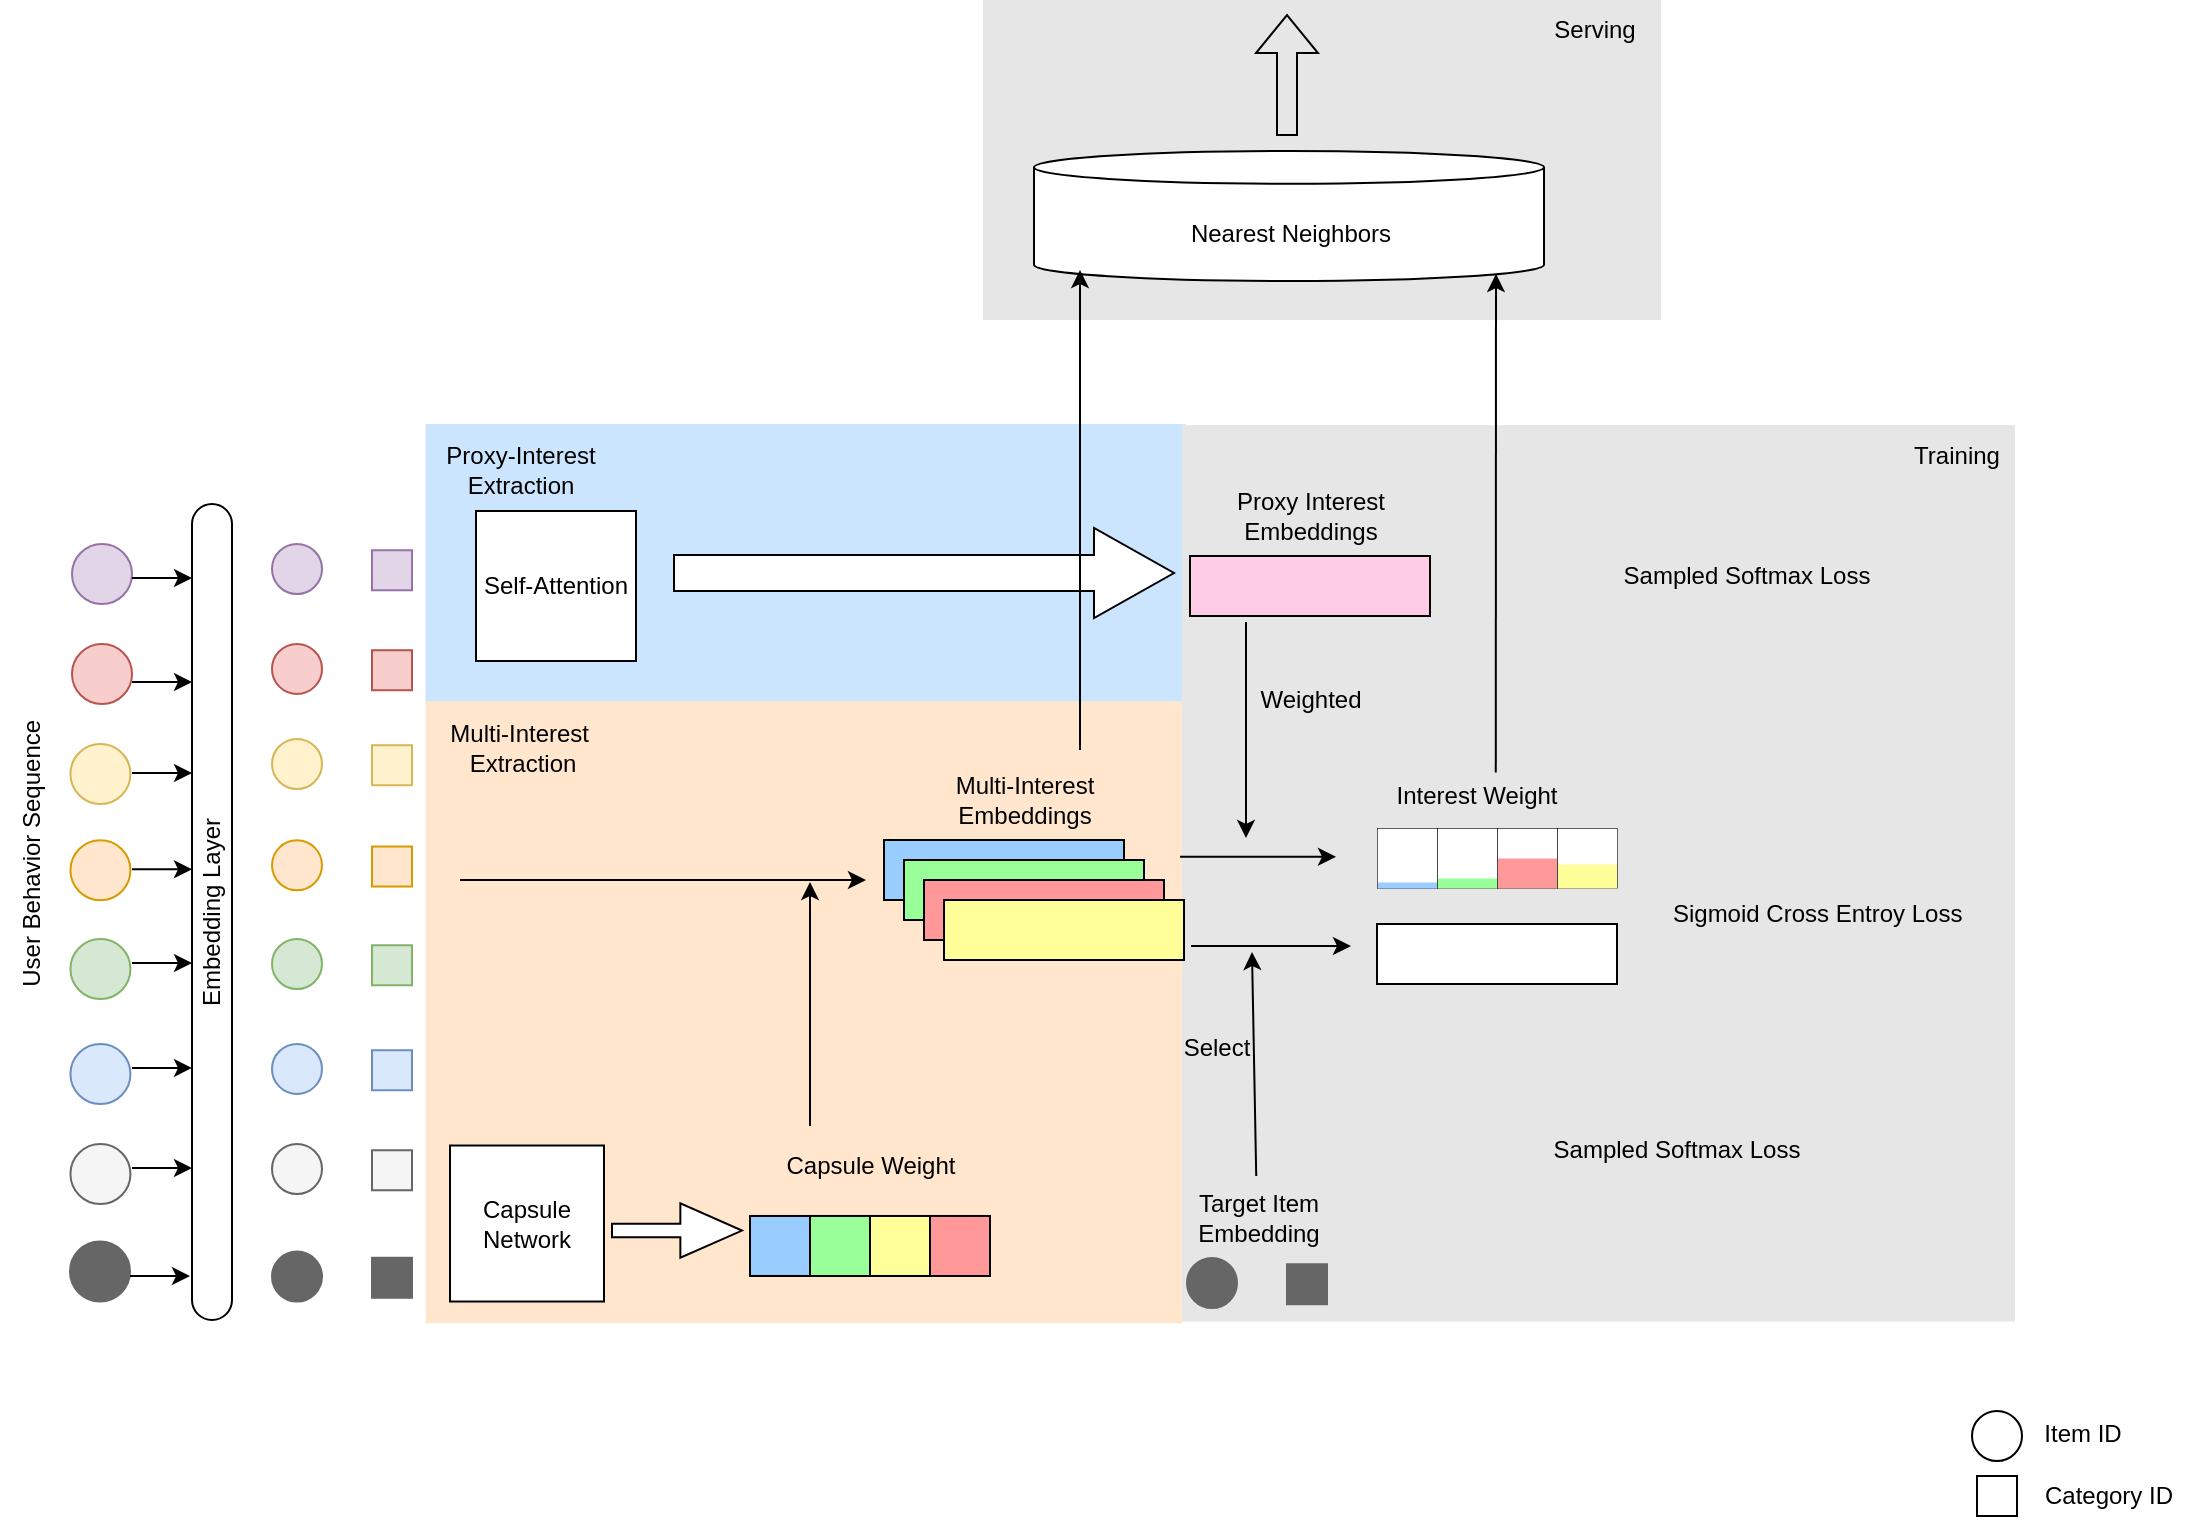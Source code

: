 <mxfile version="24.0.2" type="github">
  <diagram id="xxs9f7XkWUvfaM0idZEA" name="第 1 页">
    <mxGraphModel dx="1108" dy="660" grid="0" gridSize="10" guides="1" tooltips="1" connect="1" arrows="1" fold="1" page="1" pageScale="1" pageWidth="1169" pageHeight="827" math="0" shadow="0">
      <root>
        <mxCell id="0" />
        <mxCell id="1" parent="0" />
        <mxCell id="2vjCo2IcNoUnDBzv9IQX-66" value="" style="rounded=0;whiteSpace=wrap;html=1;rotation=90;fillColor=#CCE5FF;strokeColor=none;" vertex="1" parent="1">
          <mxGeometry x="362.9" y="133.89" width="139.73" height="380" as="geometry" />
        </mxCell>
        <mxCell id="2vjCo2IcNoUnDBzv9IQX-64" value="" style="rounded=0;whiteSpace=wrap;html=1;rotation=90;fillColor=#FFE6CC;strokeColor=none;" vertex="1" parent="1">
          <mxGeometry x="276.56" y="358.94" width="311" height="378.37" as="geometry" />
        </mxCell>
        <mxCell id="2vjCo2IcNoUnDBzv9IQX-51" value="" style="rounded=0;whiteSpace=wrap;html=1;rotation=90;fillColor=#E6E6E6;strokeColor=none;" vertex="1" parent="1">
          <mxGeometry x="611" y="-47.49" width="160" height="339" as="geometry" />
        </mxCell>
        <mxCell id="2vjCo2IcNoUnDBzv9IQX-32" value="" style="rounded=0;whiteSpace=wrap;html=1;rotation=90;fillColor=#E6E6E6;strokeColor=none;" vertex="1" parent="1">
          <mxGeometry x="605.13" y="270.37" width="448.25" height="416.5" as="geometry" />
        </mxCell>
        <mxCell id="eZbzr1Br7c3N-v60xn89-9" value="" style="ellipse;whiteSpace=wrap;html=1;aspect=fixed;fillColor=#666666;strokeColor=#666666;fontColor=#333333;" parent="1" vertex="1">
          <mxGeometry x="65" y="662.76" width="30" height="30" as="geometry" />
        </mxCell>
        <mxCell id="eZbzr1Br7c3N-v60xn89-13" value="Capsule Network" style="whiteSpace=wrap;html=1;" parent="1" vertex="1">
          <mxGeometry x="255" y="614.76" width="77" height="78" as="geometry" />
        </mxCell>
        <mxCell id="eZbzr1Br7c3N-v60xn89-14" value="Self-Attention" style="whiteSpace=wrap;html=1;" parent="1" vertex="1">
          <mxGeometry x="268" y="297.5" width="80" height="75" as="geometry" />
        </mxCell>
        <mxCell id="eZbzr1Br7c3N-v60xn89-17" value="" style="html=1;shadow=0;dashed=0;align=center;verticalAlign=middle;shape=mxgraph.arrows2.arrow;dy=0.75;dx=30.82;notch=0;" parent="1" vertex="1">
          <mxGeometry x="336" y="643.65" width="65" height="27.24" as="geometry" />
        </mxCell>
        <mxCell id="eZbzr1Br7c3N-v60xn89-18" value="" style="html=1;shadow=0;dashed=0;align=center;verticalAlign=middle;shape=mxgraph.arrows2.arrow;dy=0.6;dx=40;notch=0;" parent="1" vertex="1">
          <mxGeometry x="367" y="306" width="250" height="45" as="geometry" />
        </mxCell>
        <mxCell id="eZbzr1Br7c3N-v60xn89-53" value="" style="group" parent="1" vertex="1" connectable="0">
          <mxGeometry x="31.0" y="291.515" width="72.195" height="371.24" as="geometry" />
        </mxCell>
        <mxCell id="eZbzr1Br7c3N-v60xn89-1" value="" style="ellipse;whiteSpace=wrap;html=1;aspect=fixed;fillColor=#e1d5e7;strokeColor=#9673a6;" parent="eZbzr1Br7c3N-v60xn89-53" vertex="1">
          <mxGeometry x="35.0" y="22.485" width="30" height="30" as="geometry" />
        </mxCell>
        <mxCell id="eZbzr1Br7c3N-v60xn89-2" value="" style="ellipse;whiteSpace=wrap;html=1;aspect=fixed;fillColor=#dae8fc;strokeColor=#6c8ebf;" parent="eZbzr1Br7c3N-v60xn89-53" vertex="1">
          <mxGeometry x="34.22" y="272.485" width="30" height="30" as="geometry" />
        </mxCell>
        <mxCell id="eZbzr1Br7c3N-v60xn89-3" value="" style="ellipse;whiteSpace=wrap;html=1;aspect=fixed;fillColor=#f8cecc;strokeColor=#b85450;" parent="eZbzr1Br7c3N-v60xn89-53" vertex="1">
          <mxGeometry x="35.0" y="72.485" width="30" height="30" as="geometry" />
        </mxCell>
        <mxCell id="eZbzr1Br7c3N-v60xn89-4" value="" style="ellipse;whiteSpace=wrap;html=1;aspect=fixed;fillColor=#fff2cc;strokeColor=#d6b656;" parent="eZbzr1Br7c3N-v60xn89-53" vertex="1">
          <mxGeometry x="34.22" y="122.485" width="30" height="30" as="geometry" />
        </mxCell>
        <mxCell id="eZbzr1Br7c3N-v60xn89-5" value="" style="ellipse;whiteSpace=wrap;html=1;aspect=fixed;fillColor=#ffe6cc;strokeColor=#d79b00;" parent="eZbzr1Br7c3N-v60xn89-53" vertex="1">
          <mxGeometry x="34.22" y="170.615" width="30" height="30" as="geometry" />
        </mxCell>
        <mxCell id="eZbzr1Br7c3N-v60xn89-6" value="" style="ellipse;whiteSpace=wrap;html=1;aspect=fixed;fillColor=#d5e8d4;strokeColor=#82b366;" parent="eZbzr1Br7c3N-v60xn89-53" vertex="1">
          <mxGeometry x="34.22" y="219.985" width="30" height="30" as="geometry" />
        </mxCell>
        <mxCell id="eZbzr1Br7c3N-v60xn89-8" value="" style="ellipse;whiteSpace=wrap;html=1;aspect=fixed;fillColor=#f5f5f5;fontColor=#333333;strokeColor=#666666;" parent="eZbzr1Br7c3N-v60xn89-53" vertex="1">
          <mxGeometry x="34.22" y="322.485" width="30" height="30" as="geometry" />
        </mxCell>
        <mxCell id="eZbzr1Br7c3N-v60xn89-15" value="User Behavior Sequence" style="text;html=1;align=center;verticalAlign=middle;resizable=0;points=[];autosize=1;strokeColor=none;fillColor=none;rotation=-90;" parent="eZbzr1Br7c3N-v60xn89-53" vertex="1">
          <mxGeometry x="-65" y="162.645" width="160" height="30" as="geometry" />
        </mxCell>
        <mxCell id="eZbzr1Br7c3N-v60xn89-118" value="" style="endArrow=classic;html=1;rounded=0;" parent="eZbzr1Br7c3N-v60xn89-53" edge="1">
          <mxGeometry width="50" height="50" relative="1" as="geometry">
            <mxPoint x="65" y="136.985" as="sourcePoint" />
            <mxPoint x="95" y="136.985" as="targetPoint" />
          </mxGeometry>
        </mxCell>
        <mxCell id="eZbzr1Br7c3N-v60xn89-55" value="" style="group" parent="1" vertex="1" connectable="0">
          <mxGeometry x="625" y="280" width="120" height="70" as="geometry" />
        </mxCell>
        <mxCell id="eZbzr1Br7c3N-v60xn89-51" value="" style="rounded=0;whiteSpace=wrap;html=1;fillColor=#FFCCE6;fontColor=#ffffff;strokeColor=default;direction=west;flipH=0;flipV=1;" parent="eZbzr1Br7c3N-v60xn89-55" vertex="1">
          <mxGeometry y="40" width="120" height="30" as="geometry" />
        </mxCell>
        <mxCell id="eZbzr1Br7c3N-v60xn89-52" value="Proxy Interest&lt;div&gt;Embeddings&lt;/div&gt;" style="text;html=1;align=center;verticalAlign=middle;resizable=0;points=[];autosize=1;strokeColor=none;fillColor=none;" parent="eZbzr1Br7c3N-v60xn89-55" vertex="1">
          <mxGeometry x="10" width="100" height="40" as="geometry" />
        </mxCell>
        <mxCell id="eZbzr1Br7c3N-v60xn89-58" value="" style="group" parent="1" vertex="1" connectable="0">
          <mxGeometry x="472" y="422" width="154.25" height="332.99" as="geometry" />
        </mxCell>
        <mxCell id="eZbzr1Br7c3N-v60xn89-59" value="Multi-Interest&lt;div&gt;Embeddings&lt;/div&gt;" style="text;html=1;align=center;verticalAlign=middle;resizable=0;points=[];autosize=1;strokeColor=none;fillColor=none;container=0;" parent="eZbzr1Br7c3N-v60xn89-58" vertex="1">
          <mxGeometry x="25" width="90" height="40" as="geometry" />
        </mxCell>
        <mxCell id="eZbzr1Br7c3N-v60xn89-60" value="" style="rounded=0;whiteSpace=wrap;html=1;fillColor=#99CCFF;fontColor=#ffffff;strokeColor=default;direction=west;flipH=0;flipV=1;container=0;" parent="eZbzr1Br7c3N-v60xn89-58" vertex="1">
          <mxGeometry y="40" width="120" height="30" as="geometry" />
        </mxCell>
        <mxCell id="eZbzr1Br7c3N-v60xn89-61" value="" style="rounded=0;whiteSpace=wrap;html=1;fillColor=#99FF99;fontColor=#ffffff;strokeColor=default;direction=west;flipH=0;flipV=1;container=0;" parent="eZbzr1Br7c3N-v60xn89-58" vertex="1">
          <mxGeometry x="10" y="50" width="120" height="30" as="geometry" />
        </mxCell>
        <mxCell id="eZbzr1Br7c3N-v60xn89-62" value="" style="rounded=0;whiteSpace=wrap;html=1;fillColor=#FF9999;strokeColor=default;direction=west;flipH=0;flipV=1;container=0;" parent="eZbzr1Br7c3N-v60xn89-58" vertex="1">
          <mxGeometry x="20" y="60" width="120" height="30" as="geometry" />
        </mxCell>
        <mxCell id="eZbzr1Br7c3N-v60xn89-63" value="" style="rounded=0;whiteSpace=wrap;html=1;fillColor=#FFFF99;strokeColor=default;direction=west;flipH=0;flipV=1;container=0;" parent="eZbzr1Br7c3N-v60xn89-58" vertex="1">
          <mxGeometry x="30" y="70" width="120" height="30" as="geometry" />
        </mxCell>
        <mxCell id="eZbzr1Br7c3N-v60xn89-99" value="" style="ellipse;whiteSpace=wrap;html=1;aspect=fixed;" parent="1" vertex="1">
          <mxGeometry x="1016" y="747.5" width="25" height="25" as="geometry" />
        </mxCell>
        <mxCell id="eZbzr1Br7c3N-v60xn89-100" value="" style="whiteSpace=wrap;html=1;aspect=fixed;" parent="1" vertex="1">
          <mxGeometry x="1018.5" y="780" width="20" height="20" as="geometry" />
        </mxCell>
        <mxCell id="eZbzr1Br7c3N-v60xn89-101" value="Item ID" style="text;html=1;align=center;verticalAlign=middle;resizable=0;points=[];autosize=1;strokeColor=none;fillColor=none;" parent="1" vertex="1">
          <mxGeometry x="1041" y="744" width="60" height="30" as="geometry" />
        </mxCell>
        <mxCell id="eZbzr1Br7c3N-v60xn89-102" value="Category ID" style="text;html=1;align=center;verticalAlign=middle;resizable=0;points=[];autosize=1;strokeColor=none;fillColor=none;" parent="1" vertex="1">
          <mxGeometry x="1038.5" y="775" width="90" height="30" as="geometry" />
        </mxCell>
        <mxCell id="eZbzr1Br7c3N-v60xn89-103" value="Embedding Layer" style="rounded=1;whiteSpace=wrap;html=1;arcSize=50;direction=west;rotation=-90;" parent="1" vertex="1">
          <mxGeometry x="-68" y="488" width="408" height="20" as="geometry" />
        </mxCell>
        <mxCell id="eZbzr1Br7c3N-v60xn89-111" value="" style="endArrow=classic;html=1;rounded=0;" parent="1" edge="1">
          <mxGeometry width="50" height="50" relative="1" as="geometry">
            <mxPoint x="96" y="331.01" as="sourcePoint" />
            <mxPoint x="126" y="331.01" as="targetPoint" />
          </mxGeometry>
        </mxCell>
        <mxCell id="eZbzr1Br7c3N-v60xn89-116" value="" style="endArrow=classic;html=1;rounded=0;" parent="1" edge="1">
          <mxGeometry width="50" height="50" relative="1" as="geometry">
            <mxPoint x="96" y="383" as="sourcePoint" />
            <mxPoint x="126" y="383" as="targetPoint" />
          </mxGeometry>
        </mxCell>
        <mxCell id="eZbzr1Br7c3N-v60xn89-119" value="" style="endArrow=classic;html=1;rounded=0;" parent="1" edge="1">
          <mxGeometry width="50" height="50" relative="1" as="geometry">
            <mxPoint x="96" y="476.64" as="sourcePoint" />
            <mxPoint x="126" y="476.64" as="targetPoint" />
          </mxGeometry>
        </mxCell>
        <mxCell id="eZbzr1Br7c3N-v60xn89-120" value="" style="endArrow=classic;html=1;rounded=0;" parent="1" edge="1">
          <mxGeometry width="50" height="50" relative="1" as="geometry">
            <mxPoint x="96" y="523.5" as="sourcePoint" />
            <mxPoint x="126" y="523.5" as="targetPoint" />
          </mxGeometry>
        </mxCell>
        <mxCell id="eZbzr1Br7c3N-v60xn89-121" value="" style="endArrow=classic;html=1;rounded=0;" parent="1" edge="1">
          <mxGeometry width="50" height="50" relative="1" as="geometry">
            <mxPoint x="96" y="575.99" as="sourcePoint" />
            <mxPoint x="126" y="575.99" as="targetPoint" />
          </mxGeometry>
        </mxCell>
        <mxCell id="eZbzr1Br7c3N-v60xn89-122" value="" style="endArrow=classic;html=1;rounded=0;" parent="1" edge="1">
          <mxGeometry width="50" height="50" relative="1" as="geometry">
            <mxPoint x="96" y="626" as="sourcePoint" />
            <mxPoint x="126" y="626" as="targetPoint" />
          </mxGeometry>
        </mxCell>
        <mxCell id="eZbzr1Br7c3N-v60xn89-128" value="" style="group" parent="1" vertex="1" connectable="0">
          <mxGeometry x="216" y="317.13" width="20" height="320" as="geometry" />
        </mxCell>
        <mxCell id="eZbzr1Br7c3N-v60xn89-65" value="" style="whiteSpace=wrap;html=1;aspect=fixed;fillColor=#e1d5e7;strokeColor=#9673a6;container=0;" parent="eZbzr1Br7c3N-v60xn89-128" vertex="1">
          <mxGeometry width="20" height="20" as="geometry" />
        </mxCell>
        <mxCell id="eZbzr1Br7c3N-v60xn89-79" value="" style="whiteSpace=wrap;html=1;aspect=fixed;fillColor=#f8cecc;strokeColor=#b85450;container=0;" parent="eZbzr1Br7c3N-v60xn89-128" vertex="1">
          <mxGeometry y="49.99" width="20" height="20" as="geometry" />
        </mxCell>
        <mxCell id="eZbzr1Br7c3N-v60xn89-83" value="" style="whiteSpace=wrap;html=1;aspect=fixed;fillColor=#dae8fc;strokeColor=#6c8ebf;container=0;" parent="eZbzr1Br7c3N-v60xn89-128" vertex="1">
          <mxGeometry y="249.99" width="20" height="20" as="geometry" />
        </mxCell>
        <mxCell id="eZbzr1Br7c3N-v60xn89-86" value="" style="whiteSpace=wrap;html=1;aspect=fixed;fillColor=#fff2cc;strokeColor=#d6b656;container=0;" parent="eZbzr1Br7c3N-v60xn89-128" vertex="1">
          <mxGeometry y="97.5" width="20" height="20" as="geometry" />
        </mxCell>
        <mxCell id="eZbzr1Br7c3N-v60xn89-89" value="" style="whiteSpace=wrap;html=1;aspect=fixed;fillColor=#d5e8d4;strokeColor=#82b366;container=0;" parent="eZbzr1Br7c3N-v60xn89-128" vertex="1">
          <mxGeometry y="197.5" width="20" height="20" as="geometry" />
        </mxCell>
        <mxCell id="eZbzr1Br7c3N-v60xn89-92" value="" style="whiteSpace=wrap;html=1;aspect=fixed;fillColor=#ffe6cc;strokeColor=#d79b00;container=0;" parent="eZbzr1Br7c3N-v60xn89-128" vertex="1">
          <mxGeometry y="148.13" width="20" height="20" as="geometry" />
        </mxCell>
        <mxCell id="eZbzr1Br7c3N-v60xn89-95" value="" style="whiteSpace=wrap;html=1;aspect=fixed;fillColor=#f5f5f5;strokeColor=#666666;fontColor=#333333;container=0;" parent="eZbzr1Br7c3N-v60xn89-128" vertex="1">
          <mxGeometry y="300" width="20" height="20" as="geometry" />
        </mxCell>
        <mxCell id="eZbzr1Br7c3N-v60xn89-129" value="" style="group" parent="1" vertex="1" connectable="0">
          <mxGeometry x="166" y="314" width="25" height="325" as="geometry" />
        </mxCell>
        <mxCell id="eZbzr1Br7c3N-v60xn89-64" value="" style="ellipse;whiteSpace=wrap;html=1;aspect=fixed;fillColor=#e1d5e7;strokeColor=#9673a6;container=0;" parent="eZbzr1Br7c3N-v60xn89-129" vertex="1">
          <mxGeometry width="25" height="25" as="geometry" />
        </mxCell>
        <mxCell id="eZbzr1Br7c3N-v60xn89-78" value="" style="ellipse;whiteSpace=wrap;html=1;aspect=fixed;fillColor=#f8cecc;strokeColor=#b85450;container=0;" parent="eZbzr1Br7c3N-v60xn89-129" vertex="1">
          <mxGeometry y="49.99" width="25" height="25" as="geometry" />
        </mxCell>
        <mxCell id="eZbzr1Br7c3N-v60xn89-82" value="" style="ellipse;whiteSpace=wrap;html=1;aspect=fixed;fillColor=#dae8fc;strokeColor=#6c8ebf;container=0;" parent="eZbzr1Br7c3N-v60xn89-129" vertex="1">
          <mxGeometry y="249.99" width="25" height="25" as="geometry" />
        </mxCell>
        <mxCell id="eZbzr1Br7c3N-v60xn89-85" value="" style="ellipse;whiteSpace=wrap;html=1;aspect=fixed;fillColor=#fff2cc;strokeColor=#d6b656;container=0;" parent="eZbzr1Br7c3N-v60xn89-129" vertex="1">
          <mxGeometry y="97.5" width="25" height="25" as="geometry" />
        </mxCell>
        <mxCell id="eZbzr1Br7c3N-v60xn89-88" value="" style="ellipse;whiteSpace=wrap;html=1;aspect=fixed;fillColor=#d5e8d4;strokeColor=#82b366;container=0;" parent="eZbzr1Br7c3N-v60xn89-129" vertex="1">
          <mxGeometry y="197.5" width="25" height="25" as="geometry" />
        </mxCell>
        <mxCell id="eZbzr1Br7c3N-v60xn89-91" value="" style="ellipse;whiteSpace=wrap;html=1;aspect=fixed;fillColor=#ffe6cc;strokeColor=#d79b00;container=0;" parent="eZbzr1Br7c3N-v60xn89-129" vertex="1">
          <mxGeometry y="148.13" width="25" height="25" as="geometry" />
        </mxCell>
        <mxCell id="eZbzr1Br7c3N-v60xn89-94" value="" style="ellipse;whiteSpace=wrap;html=1;aspect=fixed;fillColor=#f5f5f5;strokeColor=#666666;fontColor=#333333;container=0;" parent="eZbzr1Br7c3N-v60xn89-129" vertex="1">
          <mxGeometry y="300" width="25" height="25" as="geometry" />
        </mxCell>
        <mxCell id="eZbzr1Br7c3N-v60xn89-143" value="" style="endArrow=classic;html=1;rounded=0;" parent="1" edge="1">
          <mxGeometry width="50" height="50" relative="1" as="geometry">
            <mxPoint x="620" y="470.4" as="sourcePoint" />
            <mxPoint x="698" y="470.4" as="targetPoint" />
          </mxGeometry>
        </mxCell>
        <mxCell id="2vjCo2IcNoUnDBzv9IQX-28" value="" style="endArrow=classic;html=1;rounded=0;" edge="1" parent="1">
          <mxGeometry width="50" height="50" relative="1" as="geometry">
            <mxPoint x="625.5" y="515" as="sourcePoint" />
            <mxPoint x="705.5" y="515" as="targetPoint" />
          </mxGeometry>
        </mxCell>
        <mxCell id="2vjCo2IcNoUnDBzv9IQX-29" value="" style="rounded=0;whiteSpace=wrap;html=1;" vertex="1" parent="1">
          <mxGeometry x="718.5" y="504" width="120" height="30" as="geometry" />
        </mxCell>
        <mxCell id="2vjCo2IcNoUnDBzv9IQX-30" value="" style="endArrow=classic;html=1;rounded=0;" edge="1" parent="1" source="2vjCo2IcNoUnDBzv9IQX-34">
          <mxGeometry width="50" height="50" relative="1" as="geometry">
            <mxPoint x="656" y="617" as="sourcePoint" />
            <mxPoint x="656" y="518" as="targetPoint" />
          </mxGeometry>
        </mxCell>
        <mxCell id="2vjCo2IcNoUnDBzv9IQX-31" value="Select" style="text;html=1;align=center;verticalAlign=middle;resizable=0;points=[];autosize=1;strokeColor=none;fillColor=none;" vertex="1" parent="1">
          <mxGeometry x="608" y="551" width="60" height="30" as="geometry" />
        </mxCell>
        <mxCell id="2vjCo2IcNoUnDBzv9IQX-33" value="" style="group" vertex="1" connectable="0" parent="1">
          <mxGeometry x="718.5" y="426" width="120" height="60" as="geometry" />
        </mxCell>
        <mxCell id="2vjCo2IcNoUnDBzv9IQX-26" value="" style="group" vertex="1" connectable="0" parent="2vjCo2IcNoUnDBzv9IQX-33">
          <mxGeometry y="30" width="120" height="30" as="geometry" />
        </mxCell>
        <mxCell id="2vjCo2IcNoUnDBzv9IQX-22" value="" style="group" vertex="1" connectable="0" parent="2vjCo2IcNoUnDBzv9IQX-26">
          <mxGeometry width="30" height="30" as="geometry" />
        </mxCell>
        <mxCell id="2vjCo2IcNoUnDBzv9IQX-8" value="" style="rounded=0;whiteSpace=wrap;html=1;strokeWidth=0.3;strokeColor=default;" vertex="1" parent="2vjCo2IcNoUnDBzv9IQX-22">
          <mxGeometry width="30" height="30" as="geometry" />
        </mxCell>
        <mxCell id="2vjCo2IcNoUnDBzv9IQX-7" value="" style="whiteSpace=wrap;html=1;fillColor=#99CCFF;strokeColor=none;strokeWidth=0.5;" vertex="1" parent="2vjCo2IcNoUnDBzv9IQX-22">
          <mxGeometry x="0.25" y="27" width="29.5" height="3" as="geometry" />
        </mxCell>
        <mxCell id="2vjCo2IcNoUnDBzv9IQX-23" value="" style="group" vertex="1" connectable="0" parent="2vjCo2IcNoUnDBzv9IQX-26">
          <mxGeometry x="30" width="30" height="30" as="geometry" />
        </mxCell>
        <mxCell id="2vjCo2IcNoUnDBzv9IQX-18" value="" style="rounded=0;whiteSpace=wrap;html=1;strokeWidth=0.3;strokeColor=default;" vertex="1" parent="2vjCo2IcNoUnDBzv9IQX-23">
          <mxGeometry width="30" height="30" as="geometry" />
        </mxCell>
        <mxCell id="2vjCo2IcNoUnDBzv9IQX-19" value="" style="whiteSpace=wrap;html=1;fillColor=#99FF99;strokeColor=none;strokeWidth=0.5;" vertex="1" parent="2vjCo2IcNoUnDBzv9IQX-23">
          <mxGeometry x="0.25" y="25" width="29.5" height="5" as="geometry" />
        </mxCell>
        <mxCell id="2vjCo2IcNoUnDBzv9IQX-24" value="" style="group" vertex="1" connectable="0" parent="2vjCo2IcNoUnDBzv9IQX-26">
          <mxGeometry x="60" width="30" height="30" as="geometry" />
        </mxCell>
        <mxCell id="2vjCo2IcNoUnDBzv9IQX-16" value="" style="rounded=0;whiteSpace=wrap;html=1;strokeWidth=0.3;strokeColor=default;" vertex="1" parent="2vjCo2IcNoUnDBzv9IQX-24">
          <mxGeometry width="30" height="30" as="geometry" />
        </mxCell>
        <mxCell id="2vjCo2IcNoUnDBzv9IQX-17" value="" style="whiteSpace=wrap;html=1;fillColor=#FF9999;strokeColor=none;strokeWidth=0.5;" vertex="1" parent="2vjCo2IcNoUnDBzv9IQX-24">
          <mxGeometry x="0.25" y="15" width="29.5" height="15" as="geometry" />
        </mxCell>
        <mxCell id="2vjCo2IcNoUnDBzv9IQX-25" value="" style="group" vertex="1" connectable="0" parent="2vjCo2IcNoUnDBzv9IQX-26">
          <mxGeometry x="90" width="30" height="30" as="geometry" />
        </mxCell>
        <mxCell id="2vjCo2IcNoUnDBzv9IQX-20" value="" style="rounded=0;whiteSpace=wrap;html=1;strokeWidth=0.3;strokeColor=default;" vertex="1" parent="2vjCo2IcNoUnDBzv9IQX-25">
          <mxGeometry width="30" height="30" as="geometry" />
        </mxCell>
        <mxCell id="2vjCo2IcNoUnDBzv9IQX-21" value="" style="whiteSpace=wrap;html=1;fillColor=#FFFF99;strokeColor=none;strokeWidth=0.5;" vertex="1" parent="2vjCo2IcNoUnDBzv9IQX-25">
          <mxGeometry x="0.25" y="18" width="29.5" height="12" as="geometry" />
        </mxCell>
        <mxCell id="2vjCo2IcNoUnDBzv9IQX-34" value="Target Item&lt;div&gt;Embedding&lt;/div&gt;" style="text;html=1;align=center;verticalAlign=middle;resizable=0;points=[];autosize=1;strokeColor=none;fillColor=none;" vertex="1" parent="1">
          <mxGeometry x="619" y="630" width="79" height="41" as="geometry" />
        </mxCell>
        <mxCell id="2vjCo2IcNoUnDBzv9IQX-35" value="Training" style="text;html=1;align=center;verticalAlign=middle;resizable=0;points=[];autosize=1;strokeColor=none;fillColor=none;" vertex="1" parent="1">
          <mxGeometry x="977.5" y="257" width="61" height="26" as="geometry" />
        </mxCell>
        <mxCell id="2vjCo2IcNoUnDBzv9IQX-36" value="Sampled Softmax Loss" style="text;html=1;align=center;verticalAlign=middle;resizable=0;points=[];autosize=1;strokeColor=none;fillColor=none;" vertex="1" parent="1">
          <mxGeometry x="797" y="604" width="141" height="26" as="geometry" />
        </mxCell>
        <mxCell id="2vjCo2IcNoUnDBzv9IQX-38" value="" style="endArrow=classic;html=1;rounded=0;" edge="1" parent="1">
          <mxGeometry width="50" height="50" relative="1" as="geometry">
            <mxPoint x="95" y="680" as="sourcePoint" />
            <mxPoint x="125" y="680" as="targetPoint" />
          </mxGeometry>
        </mxCell>
        <mxCell id="2vjCo2IcNoUnDBzv9IQX-39" value="" style="whiteSpace=wrap;html=1;aspect=fixed;fillColor=#666666;strokeColor=#666666;fontColor=#333333;container=0;" vertex="1" parent="1">
          <mxGeometry x="216" y="670.89" width="20" height="20" as="geometry" />
        </mxCell>
        <mxCell id="2vjCo2IcNoUnDBzv9IQX-40" value="" style="ellipse;whiteSpace=wrap;html=1;aspect=fixed;fillColor=#666666;strokeColor=#666666;fontColor=#333333;container=0;" vertex="1" parent="1">
          <mxGeometry x="166" y="667.76" width="25" height="25" as="geometry" />
        </mxCell>
        <mxCell id="2vjCo2IcNoUnDBzv9IQX-41" value="" style="endArrow=classic;html=1;rounded=0;" edge="1" parent="1">
          <mxGeometry width="50" height="50" relative="1" as="geometry">
            <mxPoint x="260" y="482" as="sourcePoint" />
            <mxPoint x="463" y="482" as="targetPoint" />
          </mxGeometry>
        </mxCell>
        <mxCell id="eZbzr1Br7c3N-v60xn89-142" value="" style="endArrow=classic;html=1;rounded=0;" parent="1" edge="1">
          <mxGeometry width="50" height="50" relative="1" as="geometry">
            <mxPoint x="435.0" y="575" as="sourcePoint" />
            <mxPoint x="435" y="483" as="targetPoint" />
            <Array as="points">
              <mxPoint x="435.0" y="605" />
            </Array>
          </mxGeometry>
        </mxCell>
        <mxCell id="2vjCo2IcNoUnDBzv9IQX-27" value="Interest Weight" style="text;html=1;align=center;verticalAlign=middle;resizable=0;points=[];autosize=1;strokeColor=none;fillColor=none;" vertex="1" parent="1">
          <mxGeometry x="718.5" y="427.37" width="98" height="26" as="geometry" />
        </mxCell>
        <mxCell id="eZbzr1Br7c3N-v60xn89-40" value="Capsule Weight" style="text;html=1;align=center;verticalAlign=middle;resizable=0;points=[];autosize=1;strokeColor=none;fillColor=none;container=0;" parent="1" vertex="1">
          <mxGeometry x="410" y="610" width="110" height="30" as="geometry" />
        </mxCell>
        <mxCell id="eZbzr1Br7c3N-v60xn89-141" value="" style="group" parent="1" vertex="1" connectable="0">
          <mxGeometry x="405" y="649.99" width="120" height="30" as="geometry" />
        </mxCell>
        <mxCell id="eZbzr1Br7c3N-v60xn89-137" value="" style="whiteSpace=wrap;html=1;aspect=fixed;fillColor=#99CCFF;" parent="eZbzr1Br7c3N-v60xn89-141" vertex="1">
          <mxGeometry width="30" height="30" as="geometry" />
        </mxCell>
        <mxCell id="eZbzr1Br7c3N-v60xn89-138" value="" style="whiteSpace=wrap;html=1;aspect=fixed;fillColor=#99FF99;" parent="eZbzr1Br7c3N-v60xn89-141" vertex="1">
          <mxGeometry x="30" width="30" height="30" as="geometry" />
        </mxCell>
        <mxCell id="eZbzr1Br7c3N-v60xn89-139" value="" style="whiteSpace=wrap;html=1;aspect=fixed;fillColor=#FFFF99;" parent="eZbzr1Br7c3N-v60xn89-141" vertex="1">
          <mxGeometry x="60" width="30" height="30" as="geometry" />
        </mxCell>
        <mxCell id="eZbzr1Br7c3N-v60xn89-140" value="" style="whiteSpace=wrap;html=1;aspect=fixed;fillColor=#FF9999;" parent="eZbzr1Br7c3N-v60xn89-141" vertex="1">
          <mxGeometry x="90" width="30" height="30" as="geometry" />
        </mxCell>
        <mxCell id="eZbzr1Br7c3N-v60xn89-56" value="" style="endArrow=classic;html=1;rounded=0;" parent="1" edge="1">
          <mxGeometry width="50" height="50" relative="1" as="geometry">
            <mxPoint x="653" y="353" as="sourcePoint" />
            <mxPoint x="653" y="461" as="targetPoint" />
          </mxGeometry>
        </mxCell>
        <mxCell id="eZbzr1Br7c3N-v60xn89-57" value="Weighted" style="text;html=1;align=center;verticalAlign=middle;resizable=0;points=[];autosize=1;strokeColor=none;fillColor=none;" parent="1" vertex="1">
          <mxGeometry x="649.5" y="377" width="70" height="30" as="geometry" />
        </mxCell>
        <mxCell id="2vjCo2IcNoUnDBzv9IQX-45" value="" style="whiteSpace=wrap;html=1;aspect=fixed;fillColor=#666666;strokeColor=#666666;fontColor=#333333;container=0;" vertex="1" parent="1">
          <mxGeometry x="673.5" y="674.13" width="20" height="20" as="geometry" />
        </mxCell>
        <mxCell id="2vjCo2IcNoUnDBzv9IQX-46" value="" style="ellipse;whiteSpace=wrap;html=1;aspect=fixed;fillColor=#666666;strokeColor=#666666;fontColor=#333333;container=0;" vertex="1" parent="1">
          <mxGeometry x="623.5" y="671" width="25" height="25" as="geometry" />
        </mxCell>
        <mxCell id="2vjCo2IcNoUnDBzv9IQX-50" value="Sigmoid Cross Entroy Loss&amp;nbsp;" style="text;html=1;align=center;verticalAlign=middle;resizable=0;points=[];autosize=1;strokeColor=none;fillColor=none;" vertex="1" parent="1">
          <mxGeometry x="857" y="486" width="166" height="26" as="geometry" />
        </mxCell>
        <mxCell id="2vjCo2IcNoUnDBzv9IQX-55" value="" style="group" vertex="1" connectable="0" parent="1">
          <mxGeometry x="768" y="136.5" width="138" height="258.5" as="geometry" />
        </mxCell>
        <mxCell id="2vjCo2IcNoUnDBzv9IQX-59" value="" style="group" vertex="1" connectable="0" parent="2vjCo2IcNoUnDBzv9IQX-55">
          <mxGeometry x="-221" y="-19" width="255" height="65" as="geometry" />
        </mxCell>
        <mxCell id="2vjCo2IcNoUnDBzv9IQX-53" value="" style="shape=cylinder3;whiteSpace=wrap;html=1;boundedLbl=1;backgroundOutline=1;size=8.176;" vertex="1" parent="2vjCo2IcNoUnDBzv9IQX-59">
          <mxGeometry width="255" height="65" as="geometry" />
        </mxCell>
        <mxCell id="2vjCo2IcNoUnDBzv9IQX-54" value="Nearest N&lt;span style=&quot;background-color: initial;&quot;&gt;eighbors&lt;/span&gt;" style="text;html=1;align=center;verticalAlign=middle;resizable=0;points=[];autosize=1;strokeColor=none;fillColor=none;" vertex="1" parent="2vjCo2IcNoUnDBzv9IQX-59">
          <mxGeometry x="68.999" y="28.51" width="118" height="26" as="geometry" />
        </mxCell>
        <mxCell id="2vjCo2IcNoUnDBzv9IQX-52" value="Serving" style="text;html=1;align=center;verticalAlign=middle;resizable=0;points=[];autosize=1;strokeColor=none;fillColor=none;" vertex="1" parent="1">
          <mxGeometry x="797" y="44" width="59" height="26" as="geometry" />
        </mxCell>
        <mxCell id="2vjCo2IcNoUnDBzv9IQX-57" value="" style="endArrow=classic;html=1;rounded=0;exitX=0.606;exitY=0.033;exitDx=0;exitDy=0;exitPerimeter=0;" edge="1" parent="1" source="2vjCo2IcNoUnDBzv9IQX-27">
          <mxGeometry width="50" height="50" relative="1" as="geometry">
            <mxPoint x="742" y="331" as="sourcePoint" />
            <mxPoint x="778" y="179" as="targetPoint" />
          </mxGeometry>
        </mxCell>
        <mxCell id="2vjCo2IcNoUnDBzv9IQX-58" value="" style="endArrow=classic;html=1;rounded=0;" edge="1" parent="1">
          <mxGeometry width="50" height="50" relative="1" as="geometry">
            <mxPoint x="570" y="417" as="sourcePoint" />
            <mxPoint x="570" y="177" as="targetPoint" />
          </mxGeometry>
        </mxCell>
        <mxCell id="2vjCo2IcNoUnDBzv9IQX-61" value="" style="shape=flexArrow;endArrow=classic;html=1;rounded=0;" edge="1" parent="1">
          <mxGeometry width="50" height="50" relative="1" as="geometry">
            <mxPoint x="673.5" y="110" as="sourcePoint" />
            <mxPoint x="673.5" y="49" as="targetPoint" />
          </mxGeometry>
        </mxCell>
        <mxCell id="2vjCo2IcNoUnDBzv9IQX-63" value="Sampled Softmax Loss" style="text;html=1;align=center;verticalAlign=middle;resizable=0;points=[];autosize=1;strokeColor=none;fillColor=none;" vertex="1" parent="1">
          <mxGeometry x="832" y="317.13" width="141" height="26" as="geometry" />
        </mxCell>
        <mxCell id="2vjCo2IcNoUnDBzv9IQX-65" value="Multi-Interest&amp;nbsp;&lt;div&gt;Extraction&lt;/div&gt;" style="text;html=1;align=center;verticalAlign=middle;resizable=0;points=[];autosize=1;strokeColor=none;fillColor=none;" vertex="1" parent="1">
          <mxGeometry x="245" y="395" width="91" height="41" as="geometry" />
        </mxCell>
        <mxCell id="2vjCo2IcNoUnDBzv9IQX-67" value="Proxy-Interest&lt;div&gt;Extraction&lt;/div&gt;" style="text;html=1;align=center;verticalAlign=middle;resizable=0;points=[];autosize=1;strokeColor=none;fillColor=none;" vertex="1" parent="1">
          <mxGeometry x="243" y="256.5" width="93" height="41" as="geometry" />
        </mxCell>
      </root>
    </mxGraphModel>
  </diagram>
</mxfile>
